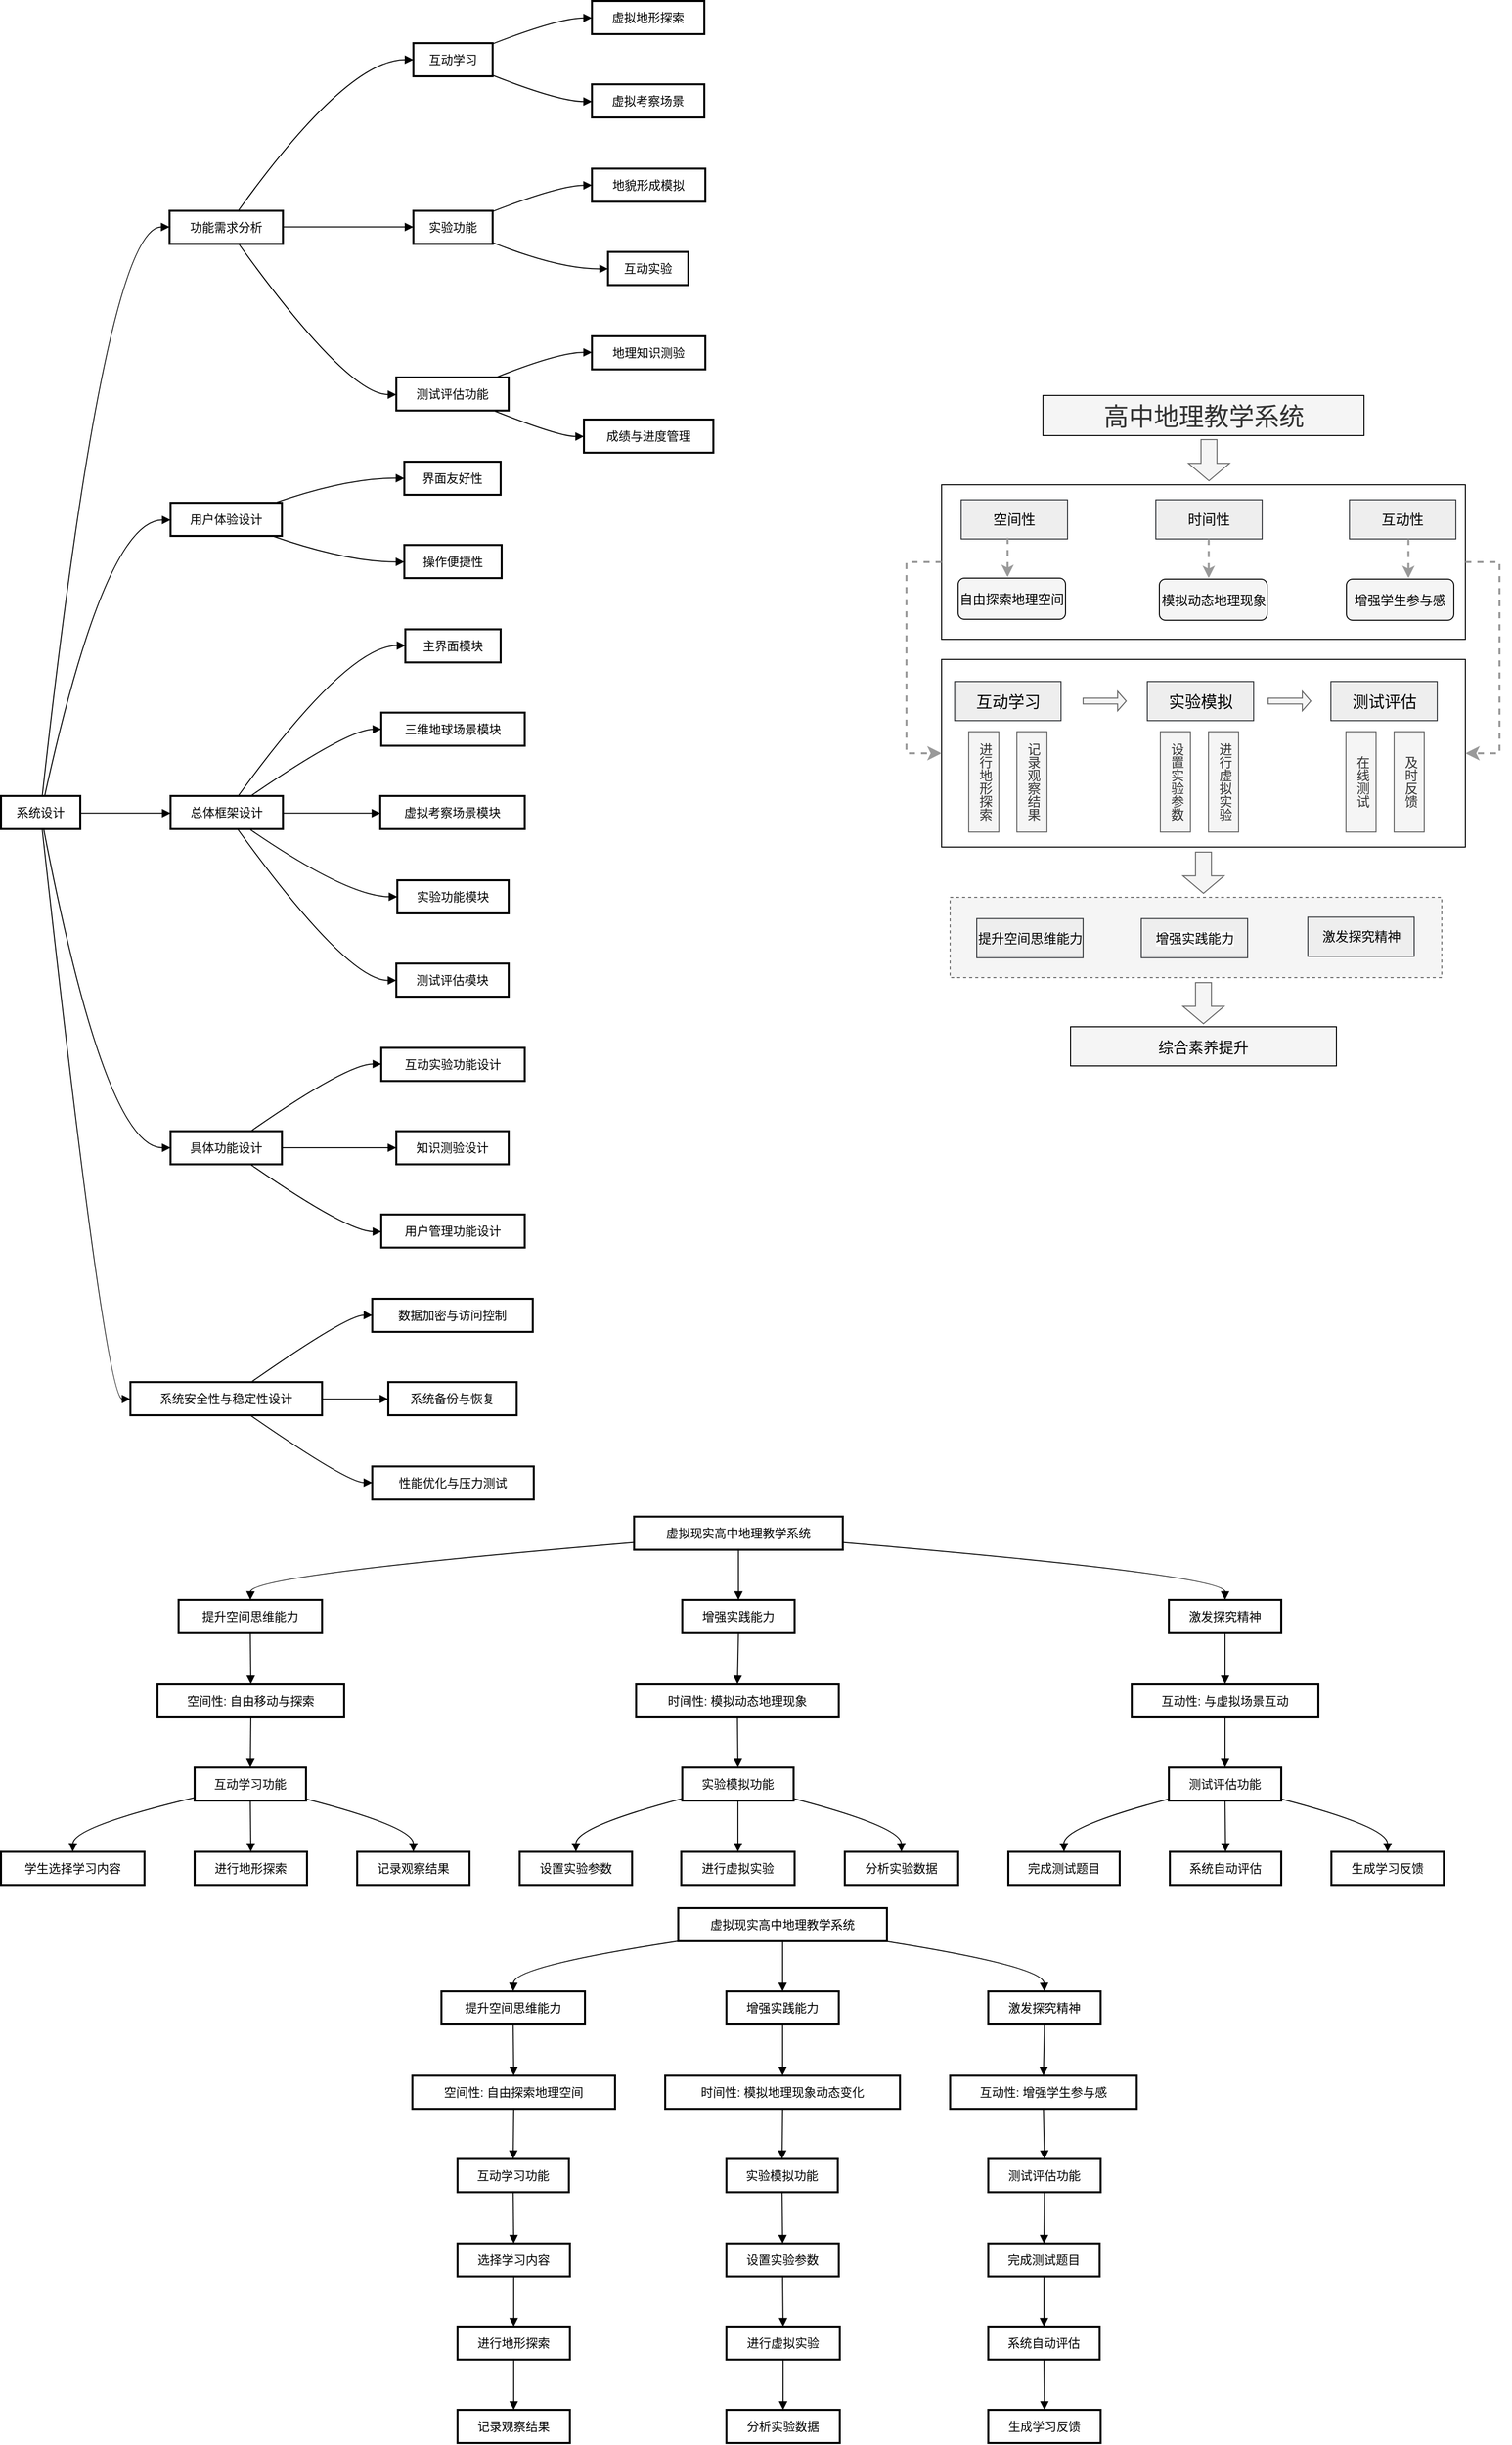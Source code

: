 <mxfile version="24.7.17">
  <diagram name="第 1 页" id="-prV1_K6u-0FTYfRDy4U">
    <mxGraphModel dx="1313" dy="816" grid="0" gridSize="10" guides="1" tooltips="1" connect="1" arrows="1" fold="1" page="1" pageScale="1" pageWidth="827" pageHeight="1169" math="0" shadow="0">
      <root>
        <mxCell id="0" />
        <mxCell id="1" parent="0" />
        <mxCell id="Oh1gPlp_NcjatVWEgPo7-2" value="" style="rounded=0;whiteSpace=wrap;html=1;" vertex="1" parent="1">
          <mxGeometry x="1747.5" y="676" width="522" height="187" as="geometry" />
        </mxCell>
        <mxCell id="Oh1gPlp_NcjatVWEgPo7-1" value="" style="rounded=0;whiteSpace=wrap;html=1;" vertex="1" parent="1">
          <mxGeometry x="1747.5" y="502" width="522" height="154" as="geometry" />
        </mxCell>
        <mxCell id="X02W-XwFpn8-nhFI2tIT-246" value="系统设计" style="whiteSpace=wrap;strokeWidth=2;" parent="1" vertex="1">
          <mxGeometry x="810" y="812" width="79" height="33" as="geometry" />
        </mxCell>
        <mxCell id="X02W-XwFpn8-nhFI2tIT-247" value="功能需求分析" style="whiteSpace=wrap;strokeWidth=2;" parent="1" vertex="1">
          <mxGeometry x="978" y="229" width="113" height="33" as="geometry" />
        </mxCell>
        <mxCell id="X02W-XwFpn8-nhFI2tIT-248" value="互动学习" style="whiteSpace=wrap;strokeWidth=2;" parent="1" vertex="1">
          <mxGeometry x="1221" y="62" width="79" height="33" as="geometry" />
        </mxCell>
        <mxCell id="X02W-XwFpn8-nhFI2tIT-249" value="虚拟地形探索" style="whiteSpace=wrap;strokeWidth=2;" parent="1" vertex="1">
          <mxGeometry x="1399" y="20" width="112" height="33" as="geometry" />
        </mxCell>
        <mxCell id="X02W-XwFpn8-nhFI2tIT-250" value="虚拟考察场景" style="whiteSpace=wrap;strokeWidth=2;" parent="1" vertex="1">
          <mxGeometry x="1399" y="103" width="112" height="33" as="geometry" />
        </mxCell>
        <mxCell id="X02W-XwFpn8-nhFI2tIT-251" value="实验功能" style="whiteSpace=wrap;strokeWidth=2;" parent="1" vertex="1">
          <mxGeometry x="1221" y="229" width="79" height="33" as="geometry" />
        </mxCell>
        <mxCell id="X02W-XwFpn8-nhFI2tIT-252" value="地貌形成模拟" style="whiteSpace=wrap;strokeWidth=2;" parent="1" vertex="1">
          <mxGeometry x="1399" y="187" width="113" height="33" as="geometry" />
        </mxCell>
        <mxCell id="X02W-XwFpn8-nhFI2tIT-253" value="互动实验" style="whiteSpace=wrap;strokeWidth=2;" parent="1" vertex="1">
          <mxGeometry x="1415" y="270" width="80" height="33" as="geometry" />
        </mxCell>
        <mxCell id="X02W-XwFpn8-nhFI2tIT-254" value="测试评估功能" style="whiteSpace=wrap;strokeWidth=2;" parent="1" vertex="1">
          <mxGeometry x="1204" y="395" width="112" height="33" as="geometry" />
        </mxCell>
        <mxCell id="X02W-XwFpn8-nhFI2tIT-255" value="地理知识测验" style="whiteSpace=wrap;strokeWidth=2;" parent="1" vertex="1">
          <mxGeometry x="1399" y="354" width="113" height="33" as="geometry" />
        </mxCell>
        <mxCell id="X02W-XwFpn8-nhFI2tIT-256" value="成绩与进度管理" style="whiteSpace=wrap;strokeWidth=2;" parent="1" vertex="1">
          <mxGeometry x="1391" y="437" width="129" height="33" as="geometry" />
        </mxCell>
        <mxCell id="X02W-XwFpn8-nhFI2tIT-257" value="用户体验设计" style="whiteSpace=wrap;strokeWidth=2;" parent="1" vertex="1">
          <mxGeometry x="979" y="520" width="111" height="33" as="geometry" />
        </mxCell>
        <mxCell id="X02W-XwFpn8-nhFI2tIT-258" value="界面友好性" style="whiteSpace=wrap;strokeWidth=2;" parent="1" vertex="1">
          <mxGeometry x="1212" y="479" width="96" height="33" as="geometry" />
        </mxCell>
        <mxCell id="X02W-XwFpn8-nhFI2tIT-259" value="操作便捷性" style="whiteSpace=wrap;strokeWidth=2;" parent="1" vertex="1">
          <mxGeometry x="1212" y="562" width="97" height="33" as="geometry" />
        </mxCell>
        <mxCell id="X02W-XwFpn8-nhFI2tIT-260" value="总体框架设计" style="whiteSpace=wrap;strokeWidth=2;" parent="1" vertex="1">
          <mxGeometry x="979" y="812" width="112" height="33" as="geometry" />
        </mxCell>
        <mxCell id="X02W-XwFpn8-nhFI2tIT-261" value="主界面模块" style="whiteSpace=wrap;strokeWidth=2;" parent="1" vertex="1">
          <mxGeometry x="1213" y="646" width="95" height="33" as="geometry" />
        </mxCell>
        <mxCell id="X02W-XwFpn8-nhFI2tIT-262" value="三维地球场景模块" style="whiteSpace=wrap;strokeWidth=2;" parent="1" vertex="1">
          <mxGeometry x="1189" y="729" width="143" height="33" as="geometry" />
        </mxCell>
        <mxCell id="X02W-XwFpn8-nhFI2tIT-263" value="虚拟考察场景模块" style="whiteSpace=wrap;strokeWidth=2;" parent="1" vertex="1">
          <mxGeometry x="1188" y="812" width="144" height="33" as="geometry" />
        </mxCell>
        <mxCell id="X02W-XwFpn8-nhFI2tIT-264" value="实验功能模块" style="whiteSpace=wrap;strokeWidth=2;" parent="1" vertex="1">
          <mxGeometry x="1205" y="896" width="111" height="33" as="geometry" />
        </mxCell>
        <mxCell id="X02W-XwFpn8-nhFI2tIT-265" value="测试评估模块" style="whiteSpace=wrap;strokeWidth=2;" parent="1" vertex="1">
          <mxGeometry x="1204" y="979" width="112" height="33" as="geometry" />
        </mxCell>
        <mxCell id="X02W-XwFpn8-nhFI2tIT-266" value="具体功能设计" style="whiteSpace=wrap;strokeWidth=2;" parent="1" vertex="1">
          <mxGeometry x="979" y="1146" width="111" height="33" as="geometry" />
        </mxCell>
        <mxCell id="X02W-XwFpn8-nhFI2tIT-267" value="互动实验功能设计" style="whiteSpace=wrap;strokeWidth=2;" parent="1" vertex="1">
          <mxGeometry x="1189" y="1063" width="143" height="33" as="geometry" />
        </mxCell>
        <mxCell id="X02W-XwFpn8-nhFI2tIT-268" value="知识测验设计" style="whiteSpace=wrap;strokeWidth=2;" parent="1" vertex="1">
          <mxGeometry x="1204" y="1146" width="112" height="33" as="geometry" />
        </mxCell>
        <mxCell id="X02W-XwFpn8-nhFI2tIT-269" value="用户管理功能设计" style="whiteSpace=wrap;strokeWidth=2;" parent="1" vertex="1">
          <mxGeometry x="1189" y="1229" width="143" height="33" as="geometry" />
        </mxCell>
        <mxCell id="X02W-XwFpn8-nhFI2tIT-270" value="系统安全性与稳定性设计" style="whiteSpace=wrap;strokeWidth=2;" parent="1" vertex="1">
          <mxGeometry x="939" y="1396" width="191" height="33" as="geometry" />
        </mxCell>
        <mxCell id="X02W-XwFpn8-nhFI2tIT-271" value="数据加密与访问控制" style="whiteSpace=wrap;strokeWidth=2;" parent="1" vertex="1">
          <mxGeometry x="1180" y="1313" width="160" height="33" as="geometry" />
        </mxCell>
        <mxCell id="X02W-XwFpn8-nhFI2tIT-272" value="系统备份与恢复" style="whiteSpace=wrap;strokeWidth=2;" parent="1" vertex="1">
          <mxGeometry x="1196" y="1396" width="128" height="33" as="geometry" />
        </mxCell>
        <mxCell id="X02W-XwFpn8-nhFI2tIT-273" value="性能优化与压力测试" style="whiteSpace=wrap;strokeWidth=2;" parent="1" vertex="1">
          <mxGeometry x="1180" y="1480" width="161" height="33" as="geometry" />
        </mxCell>
        <mxCell id="X02W-XwFpn8-nhFI2tIT-274" value="" style="curved=1;startArrow=none;endArrow=block;exitX=0.52;exitY=0.01;entryX=0;entryY=0.49;rounded=0;" parent="1" source="X02W-XwFpn8-nhFI2tIT-246" target="X02W-XwFpn8-nhFI2tIT-247" edge="1">
          <mxGeometry relative="1" as="geometry">
            <Array as="points">
              <mxPoint x="914" y="245" />
            </Array>
          </mxGeometry>
        </mxCell>
        <mxCell id="X02W-XwFpn8-nhFI2tIT-275" value="" style="curved=1;startArrow=none;endArrow=block;exitX=0.61;exitY=-0.02;entryX=0;entryY=0.5;rounded=0;" parent="1" source="X02W-XwFpn8-nhFI2tIT-247" target="X02W-XwFpn8-nhFI2tIT-248" edge="1">
          <mxGeometry relative="1" as="geometry">
            <Array as="points">
              <mxPoint x="1155" y="78" />
            </Array>
          </mxGeometry>
        </mxCell>
        <mxCell id="X02W-XwFpn8-nhFI2tIT-276" value="" style="curved=1;startArrow=none;endArrow=block;exitX=1;exitY=0.02;entryX=0;entryY=0.51;rounded=0;" parent="1" source="X02W-XwFpn8-nhFI2tIT-248" target="X02W-XwFpn8-nhFI2tIT-249" edge="1">
          <mxGeometry relative="1" as="geometry">
            <Array as="points">
              <mxPoint x="1366" y="37" />
            </Array>
          </mxGeometry>
        </mxCell>
        <mxCell id="X02W-XwFpn8-nhFI2tIT-277" value="" style="curved=1;startArrow=none;endArrow=block;exitX=1;exitY=0.97;entryX=0;entryY=0.52;rounded=0;" parent="1" source="X02W-XwFpn8-nhFI2tIT-248" target="X02W-XwFpn8-nhFI2tIT-250" edge="1">
          <mxGeometry relative="1" as="geometry">
            <Array as="points">
              <mxPoint x="1366" y="120" />
            </Array>
          </mxGeometry>
        </mxCell>
        <mxCell id="X02W-XwFpn8-nhFI2tIT-278" value="" style="curved=1;startArrow=none;endArrow=block;exitX=1;exitY=0.49;entryX=0;entryY=0.49;rounded=0;" parent="1" source="X02W-XwFpn8-nhFI2tIT-247" target="X02W-XwFpn8-nhFI2tIT-251" edge="1">
          <mxGeometry relative="1" as="geometry">
            <Array as="points" />
          </mxGeometry>
        </mxCell>
        <mxCell id="X02W-XwFpn8-nhFI2tIT-279" value="" style="curved=1;startArrow=none;endArrow=block;exitX=1;exitY=0.02;entryX=0;entryY=0.5;rounded=0;" parent="1" source="X02W-XwFpn8-nhFI2tIT-251" target="X02W-XwFpn8-nhFI2tIT-252" edge="1">
          <mxGeometry relative="1" as="geometry">
            <Array as="points">
              <mxPoint x="1366" y="204" />
            </Array>
          </mxGeometry>
        </mxCell>
        <mxCell id="X02W-XwFpn8-nhFI2tIT-280" value="" style="curved=1;startArrow=none;endArrow=block;exitX=1;exitY=0.96;entryX=0;entryY=0.51;rounded=0;" parent="1" source="X02W-XwFpn8-nhFI2tIT-251" target="X02W-XwFpn8-nhFI2tIT-253" edge="1">
          <mxGeometry relative="1" as="geometry">
            <Array as="points">
              <mxPoint x="1366" y="287" />
            </Array>
          </mxGeometry>
        </mxCell>
        <mxCell id="X02W-XwFpn8-nhFI2tIT-281" value="" style="curved=1;startArrow=none;endArrow=block;exitX=0.61;exitY=1;entryX=0;entryY=0.52;rounded=0;" parent="1" source="X02W-XwFpn8-nhFI2tIT-247" target="X02W-XwFpn8-nhFI2tIT-254" edge="1">
          <mxGeometry relative="1" as="geometry">
            <Array as="points">
              <mxPoint x="1155" y="412" />
            </Array>
          </mxGeometry>
        </mxCell>
        <mxCell id="X02W-XwFpn8-nhFI2tIT-282" value="" style="curved=1;startArrow=none;endArrow=block;exitX=0.88;exitY=0.01;entryX=0;entryY=0.49;rounded=0;" parent="1" source="X02W-XwFpn8-nhFI2tIT-254" target="X02W-XwFpn8-nhFI2tIT-255" edge="1">
          <mxGeometry relative="1" as="geometry">
            <Array as="points">
              <mxPoint x="1366" y="370" />
            </Array>
          </mxGeometry>
        </mxCell>
        <mxCell id="X02W-XwFpn8-nhFI2tIT-283" value="" style="curved=1;startArrow=none;endArrow=block;exitX=0.88;exitY=1.02;entryX=0;entryY=0.51;rounded=0;" parent="1" source="X02W-XwFpn8-nhFI2tIT-254" target="X02W-XwFpn8-nhFI2tIT-256" edge="1">
          <mxGeometry relative="1" as="geometry">
            <Array as="points">
              <mxPoint x="1366" y="454" />
            </Array>
          </mxGeometry>
        </mxCell>
        <mxCell id="X02W-XwFpn8-nhFI2tIT-284" value="" style="curved=1;startArrow=none;endArrow=block;exitX=0.55;exitY=0.01;entryX=0;entryY=0.52;rounded=0;" parent="1" source="X02W-XwFpn8-nhFI2tIT-246" target="X02W-XwFpn8-nhFI2tIT-257" edge="1">
          <mxGeometry relative="1" as="geometry">
            <Array as="points">
              <mxPoint x="914" y="537" />
            </Array>
          </mxGeometry>
        </mxCell>
        <mxCell id="X02W-XwFpn8-nhFI2tIT-285" value="" style="curved=1;startArrow=none;endArrow=block;exitX=0.93;exitY=0.01;entryX=0;entryY=0.5;rounded=0;" parent="1" source="X02W-XwFpn8-nhFI2tIT-257" target="X02W-XwFpn8-nhFI2tIT-258" edge="1">
          <mxGeometry relative="1" as="geometry">
            <Array as="points">
              <mxPoint x="1155" y="495" />
            </Array>
          </mxGeometry>
        </mxCell>
        <mxCell id="X02W-XwFpn8-nhFI2tIT-286" value="" style="curved=1;startArrow=none;endArrow=block;exitX=0.93;exitY=1.02;entryX=0;entryY=0.51;rounded=0;" parent="1" source="X02W-XwFpn8-nhFI2tIT-257" target="X02W-XwFpn8-nhFI2tIT-259" edge="1">
          <mxGeometry relative="1" as="geometry">
            <Array as="points">
              <mxPoint x="1155" y="579" />
            </Array>
          </mxGeometry>
        </mxCell>
        <mxCell id="X02W-XwFpn8-nhFI2tIT-287" value="" style="curved=1;startArrow=none;endArrow=block;exitX=1;exitY=0.52;entryX=0;entryY=0.52;rounded=0;" parent="1" source="X02W-XwFpn8-nhFI2tIT-246" target="X02W-XwFpn8-nhFI2tIT-260" edge="1">
          <mxGeometry relative="1" as="geometry">
            <Array as="points" />
          </mxGeometry>
        </mxCell>
        <mxCell id="X02W-XwFpn8-nhFI2tIT-288" value="" style="curved=1;startArrow=none;endArrow=block;exitX=0.6;exitY=0.01;entryX=0;entryY=0.49;rounded=0;" parent="1" source="X02W-XwFpn8-nhFI2tIT-260" target="X02W-XwFpn8-nhFI2tIT-261" edge="1">
          <mxGeometry relative="1" as="geometry">
            <Array as="points">
              <mxPoint x="1155" y="662" />
            </Array>
          </mxGeometry>
        </mxCell>
        <mxCell id="X02W-XwFpn8-nhFI2tIT-289" value="" style="curved=1;startArrow=none;endArrow=block;exitX=0.71;exitY=0.01;entryX=0;entryY=0.5;rounded=0;" parent="1" source="X02W-XwFpn8-nhFI2tIT-260" target="X02W-XwFpn8-nhFI2tIT-262" edge="1">
          <mxGeometry relative="1" as="geometry">
            <Array as="points">
              <mxPoint x="1155" y="746" />
            </Array>
          </mxGeometry>
        </mxCell>
        <mxCell id="X02W-XwFpn8-nhFI2tIT-290" value="" style="curved=1;startArrow=none;endArrow=block;exitX=0.99;exitY=0.52;entryX=0;entryY=0.52;rounded=0;" parent="1" source="X02W-XwFpn8-nhFI2tIT-260" target="X02W-XwFpn8-nhFI2tIT-263" edge="1">
          <mxGeometry relative="1" as="geometry">
            <Array as="points" />
          </mxGeometry>
        </mxCell>
        <mxCell id="X02W-XwFpn8-nhFI2tIT-291" value="" style="curved=1;startArrow=none;endArrow=block;exitX=0.71;exitY=1.02;entryX=0;entryY=0.5;rounded=0;" parent="1" source="X02W-XwFpn8-nhFI2tIT-260" target="X02W-XwFpn8-nhFI2tIT-264" edge="1">
          <mxGeometry relative="1" as="geometry">
            <Array as="points">
              <mxPoint x="1155" y="912" />
            </Array>
          </mxGeometry>
        </mxCell>
        <mxCell id="X02W-XwFpn8-nhFI2tIT-292" value="" style="curved=1;startArrow=none;endArrow=block;exitX=0.6;exitY=1.02;entryX=0;entryY=0.51;rounded=0;" parent="1" source="X02W-XwFpn8-nhFI2tIT-260" target="X02W-XwFpn8-nhFI2tIT-265" edge="1">
          <mxGeometry relative="1" as="geometry">
            <Array as="points">
              <mxPoint x="1155" y="996" />
            </Array>
          </mxGeometry>
        </mxCell>
        <mxCell id="X02W-XwFpn8-nhFI2tIT-293" value="" style="curved=1;startArrow=none;endArrow=block;exitX=0.54;exitY=1.02;entryX=0;entryY=0.5;rounded=0;" parent="1" source="X02W-XwFpn8-nhFI2tIT-246" target="X02W-XwFpn8-nhFI2tIT-266" edge="1">
          <mxGeometry relative="1" as="geometry">
            <Array as="points">
              <mxPoint x="914" y="1163" />
            </Array>
          </mxGeometry>
        </mxCell>
        <mxCell id="X02W-XwFpn8-nhFI2tIT-294" value="" style="curved=1;startArrow=none;endArrow=block;exitX=0.72;exitY=0;entryX=0;entryY=0.49;rounded=0;" parent="1" source="X02W-XwFpn8-nhFI2tIT-266" target="X02W-XwFpn8-nhFI2tIT-267" edge="1">
          <mxGeometry relative="1" as="geometry">
            <Array as="points">
              <mxPoint x="1155" y="1079" />
            </Array>
          </mxGeometry>
        </mxCell>
        <mxCell id="X02W-XwFpn8-nhFI2tIT-295" value="" style="curved=1;startArrow=none;endArrow=block;exitX=1;exitY=0.5;entryX=0;entryY=0.5;rounded=0;" parent="1" source="X02W-XwFpn8-nhFI2tIT-266" target="X02W-XwFpn8-nhFI2tIT-268" edge="1">
          <mxGeometry relative="1" as="geometry">
            <Array as="points" />
          </mxGeometry>
        </mxCell>
        <mxCell id="X02W-XwFpn8-nhFI2tIT-296" value="" style="curved=1;startArrow=none;endArrow=block;exitX=0.72;exitY=1.01;entryX=0;entryY=0.52;rounded=0;" parent="1" source="X02W-XwFpn8-nhFI2tIT-266" target="X02W-XwFpn8-nhFI2tIT-269" edge="1">
          <mxGeometry relative="1" as="geometry">
            <Array as="points">
              <mxPoint x="1155" y="1246" />
            </Array>
          </mxGeometry>
        </mxCell>
        <mxCell id="X02W-XwFpn8-nhFI2tIT-297" value="" style="curved=1;startArrow=none;endArrow=block;exitX=0.52;exitY=1.02;entryX=0;entryY=0.51;rounded=0;" parent="1" source="X02W-XwFpn8-nhFI2tIT-246" target="X02W-XwFpn8-nhFI2tIT-270" edge="1">
          <mxGeometry relative="1" as="geometry">
            <Array as="points">
              <mxPoint x="914" y="1413" />
            </Array>
          </mxGeometry>
        </mxCell>
        <mxCell id="X02W-XwFpn8-nhFI2tIT-298" value="" style="curved=1;startArrow=none;endArrow=block;exitX=0.63;exitY=0;entryX=0;entryY=0.5;rounded=0;" parent="1" source="X02W-XwFpn8-nhFI2tIT-270" target="X02W-XwFpn8-nhFI2tIT-271" edge="1">
          <mxGeometry relative="1" as="geometry">
            <Array as="points">
              <mxPoint x="1155" y="1329" />
            </Array>
          </mxGeometry>
        </mxCell>
        <mxCell id="X02W-XwFpn8-nhFI2tIT-299" value="" style="curved=1;startArrow=none;endArrow=block;exitX=1;exitY=0.51;entryX=0;entryY=0.51;rounded=0;" parent="1" source="X02W-XwFpn8-nhFI2tIT-270" target="X02W-XwFpn8-nhFI2tIT-272" edge="1">
          <mxGeometry relative="1" as="geometry">
            <Array as="points" />
          </mxGeometry>
        </mxCell>
        <mxCell id="X02W-XwFpn8-nhFI2tIT-300" value="" style="curved=1;startArrow=none;endArrow=block;exitX=0.63;exitY=1.02;entryX=0;entryY=0.49;rounded=0;" parent="1" source="X02W-XwFpn8-nhFI2tIT-270" target="X02W-XwFpn8-nhFI2tIT-273" edge="1">
          <mxGeometry relative="1" as="geometry">
            <Array as="points">
              <mxPoint x="1155" y="1496" />
            </Array>
          </mxGeometry>
        </mxCell>
        <mxCell id="YhO-kmCt9V6vggGE06Bi-33" value="虚拟现实高中地理教学系统" style="whiteSpace=wrap;strokeWidth=2;" parent="1" vertex="1">
          <mxGeometry x="1441" y="1530" width="208" height="33" as="geometry" />
        </mxCell>
        <mxCell id="YhO-kmCt9V6vggGE06Bi-34" value="提升空间思维能力" style="whiteSpace=wrap;strokeWidth=2;" parent="1" vertex="1">
          <mxGeometry x="987" y="1613" width="143" height="33" as="geometry" />
        </mxCell>
        <mxCell id="YhO-kmCt9V6vggGE06Bi-35" value="增强实践能力" style="whiteSpace=wrap;strokeWidth=2;" parent="1" vertex="1">
          <mxGeometry x="1489" y="1613" width="112" height="33" as="geometry" />
        </mxCell>
        <mxCell id="YhO-kmCt9V6vggGE06Bi-36" value="激发探究精神" style="whiteSpace=wrap;strokeWidth=2;" parent="1" vertex="1">
          <mxGeometry x="1974" y="1613" width="112" height="33" as="geometry" />
        </mxCell>
        <mxCell id="YhO-kmCt9V6vggGE06Bi-37" value="空间性: 自由移动与探索" style="whiteSpace=wrap;strokeWidth=2;" parent="1" vertex="1">
          <mxGeometry x="966" y="1697" width="186" height="33" as="geometry" />
        </mxCell>
        <mxCell id="YhO-kmCt9V6vggGE06Bi-38" value="时间性: 模拟动态地理现象" style="whiteSpace=wrap;strokeWidth=2;" parent="1" vertex="1">
          <mxGeometry x="1443" y="1697" width="202" height="33" as="geometry" />
        </mxCell>
        <mxCell id="YhO-kmCt9V6vggGE06Bi-39" value="互动性: 与虚拟场景互动" style="whiteSpace=wrap;strokeWidth=2;" parent="1" vertex="1">
          <mxGeometry x="1937" y="1697" width="186" height="33" as="geometry" />
        </mxCell>
        <mxCell id="YhO-kmCt9V6vggGE06Bi-40" value="互动学习功能" style="whiteSpace=wrap;strokeWidth=2;" parent="1" vertex="1">
          <mxGeometry x="1003" y="1780" width="111" height="33" as="geometry" />
        </mxCell>
        <mxCell id="YhO-kmCt9V6vggGE06Bi-41" value="实验模拟功能" style="whiteSpace=wrap;strokeWidth=2;" parent="1" vertex="1">
          <mxGeometry x="1489" y="1780" width="111" height="33" as="geometry" />
        </mxCell>
        <mxCell id="YhO-kmCt9V6vggGE06Bi-42" value="测试评估功能" style="whiteSpace=wrap;strokeWidth=2;" parent="1" vertex="1">
          <mxGeometry x="1974" y="1780" width="112" height="33" as="geometry" />
        </mxCell>
        <mxCell id="YhO-kmCt9V6vggGE06Bi-43" value="学生选择学习内容" style="whiteSpace=wrap;strokeWidth=2;" parent="1" vertex="1">
          <mxGeometry x="810" y="1864" width="143" height="33" as="geometry" />
        </mxCell>
        <mxCell id="YhO-kmCt9V6vggGE06Bi-44" value="进行地形探索" style="whiteSpace=wrap;strokeWidth=2;" parent="1" vertex="1">
          <mxGeometry x="1003" y="1864" width="112" height="33" as="geometry" />
        </mxCell>
        <mxCell id="YhO-kmCt9V6vggGE06Bi-45" value="记录观察结果" style="whiteSpace=wrap;strokeWidth=2;" parent="1" vertex="1">
          <mxGeometry x="1165" y="1864" width="112" height="33" as="geometry" />
        </mxCell>
        <mxCell id="YhO-kmCt9V6vggGE06Bi-46" value="设置实验参数" style="whiteSpace=wrap;strokeWidth=2;" parent="1" vertex="1">
          <mxGeometry x="1327" y="1864" width="112" height="33" as="geometry" />
        </mxCell>
        <mxCell id="YhO-kmCt9V6vggGE06Bi-47" value="进行虚拟实验" style="whiteSpace=wrap;strokeWidth=2;" parent="1" vertex="1">
          <mxGeometry x="1488" y="1864" width="113" height="33" as="geometry" />
        </mxCell>
        <mxCell id="YhO-kmCt9V6vggGE06Bi-48" value="分析实验数据" style="whiteSpace=wrap;strokeWidth=2;" parent="1" vertex="1">
          <mxGeometry x="1651" y="1864" width="113" height="33" as="geometry" />
        </mxCell>
        <mxCell id="YhO-kmCt9V6vggGE06Bi-49" value="完成测试题目" style="whiteSpace=wrap;strokeWidth=2;" parent="1" vertex="1">
          <mxGeometry x="1814" y="1864" width="111" height="33" as="geometry" />
        </mxCell>
        <mxCell id="YhO-kmCt9V6vggGE06Bi-50" value="系统自动评估" style="whiteSpace=wrap;strokeWidth=2;" parent="1" vertex="1">
          <mxGeometry x="1975" y="1864" width="111" height="33" as="geometry" />
        </mxCell>
        <mxCell id="YhO-kmCt9V6vggGE06Bi-51" value="生成学习反馈" style="whiteSpace=wrap;strokeWidth=2;" parent="1" vertex="1">
          <mxGeometry x="2136" y="1864" width="112" height="33" as="geometry" />
        </mxCell>
        <mxCell id="YhO-kmCt9V6vggGE06Bi-52" value="" style="curved=1;startArrow=none;endArrow=block;exitX=0;exitY=0.78;entryX=0.5;entryY=0.01;rounded=0;" parent="1" source="YhO-kmCt9V6vggGE06Bi-33" target="YhO-kmCt9V6vggGE06Bi-34" edge="1">
          <mxGeometry relative="1" as="geometry">
            <Array as="points">
              <mxPoint x="1059" y="1588" />
            </Array>
          </mxGeometry>
        </mxCell>
        <mxCell id="YhO-kmCt9V6vggGE06Bi-53" value="" style="curved=1;startArrow=none;endArrow=block;exitX=0.5;exitY=1.01;entryX=0.5;entryY=0.01;rounded=0;" parent="1" source="YhO-kmCt9V6vggGE06Bi-33" target="YhO-kmCt9V6vggGE06Bi-35" edge="1">
          <mxGeometry relative="1" as="geometry">
            <Array as="points" />
          </mxGeometry>
        </mxCell>
        <mxCell id="YhO-kmCt9V6vggGE06Bi-54" value="" style="curved=1;startArrow=none;endArrow=block;exitX=1;exitY=0.78;entryX=0.5;entryY=0.01;rounded=0;" parent="1" source="YhO-kmCt9V6vggGE06Bi-33" target="YhO-kmCt9V6vggGE06Bi-36" edge="1">
          <mxGeometry relative="1" as="geometry">
            <Array as="points">
              <mxPoint x="2030" y="1588" />
            </Array>
          </mxGeometry>
        </mxCell>
        <mxCell id="YhO-kmCt9V6vggGE06Bi-55" value="" style="curved=1;startArrow=none;endArrow=block;exitX=0.5;exitY=1.02;entryX=0.5;entryY=-0.01;rounded=0;" parent="1" source="YhO-kmCt9V6vggGE06Bi-34" target="YhO-kmCt9V6vggGE06Bi-37" edge="1">
          <mxGeometry relative="1" as="geometry">
            <Array as="points" />
          </mxGeometry>
        </mxCell>
        <mxCell id="YhO-kmCt9V6vggGE06Bi-56" value="" style="curved=1;startArrow=none;endArrow=block;exitX=0.5;exitY=1.02;entryX=0.5;entryY=-0.01;rounded=0;" parent="1" source="YhO-kmCt9V6vggGE06Bi-35" target="YhO-kmCt9V6vggGE06Bi-38" edge="1">
          <mxGeometry relative="1" as="geometry">
            <Array as="points" />
          </mxGeometry>
        </mxCell>
        <mxCell id="YhO-kmCt9V6vggGE06Bi-57" value="" style="curved=1;startArrow=none;endArrow=block;exitX=0.5;exitY=1.02;entryX=0.5;entryY=-0.01;rounded=0;" parent="1" source="YhO-kmCt9V6vggGE06Bi-36" target="YhO-kmCt9V6vggGE06Bi-39" edge="1">
          <mxGeometry relative="1" as="geometry">
            <Array as="points" />
          </mxGeometry>
        </mxCell>
        <mxCell id="YhO-kmCt9V6vggGE06Bi-58" value="" style="curved=1;startArrow=none;endArrow=block;exitX=0.5;exitY=1.01;entryX=0.5;entryY=0.01;rounded=0;" parent="1" source="YhO-kmCt9V6vggGE06Bi-37" target="YhO-kmCt9V6vggGE06Bi-40" edge="1">
          <mxGeometry relative="1" as="geometry">
            <Array as="points" />
          </mxGeometry>
        </mxCell>
        <mxCell id="YhO-kmCt9V6vggGE06Bi-59" value="" style="curved=1;startArrow=none;endArrow=block;exitX=0.5;exitY=1.01;entryX=0.5;entryY=0.01;rounded=0;" parent="1" source="YhO-kmCt9V6vggGE06Bi-38" target="YhO-kmCt9V6vggGE06Bi-41" edge="1">
          <mxGeometry relative="1" as="geometry">
            <Array as="points" />
          </mxGeometry>
        </mxCell>
        <mxCell id="YhO-kmCt9V6vggGE06Bi-60" value="" style="curved=1;startArrow=none;endArrow=block;exitX=0.5;exitY=1.01;entryX=0.5;entryY=0.01;rounded=0;" parent="1" source="YhO-kmCt9V6vggGE06Bi-39" target="YhO-kmCt9V6vggGE06Bi-42" edge="1">
          <mxGeometry relative="1" as="geometry">
            <Array as="points" />
          </mxGeometry>
        </mxCell>
        <mxCell id="YhO-kmCt9V6vggGE06Bi-61" value="" style="curved=1;startArrow=none;endArrow=block;exitX=0;exitY=0.91;entryX=0.5;entryY=-0.01;rounded=0;" parent="1" source="YhO-kmCt9V6vggGE06Bi-40" target="YhO-kmCt9V6vggGE06Bi-43" edge="1">
          <mxGeometry relative="1" as="geometry">
            <Array as="points">
              <mxPoint x="882" y="1839" />
            </Array>
          </mxGeometry>
        </mxCell>
        <mxCell id="YhO-kmCt9V6vggGE06Bi-62" value="" style="curved=1;startArrow=none;endArrow=block;exitX=0.5;exitY=1.02;entryX=0.5;entryY=-0.01;rounded=0;" parent="1" source="YhO-kmCt9V6vggGE06Bi-40" target="YhO-kmCt9V6vggGE06Bi-44" edge="1">
          <mxGeometry relative="1" as="geometry">
            <Array as="points" />
          </mxGeometry>
        </mxCell>
        <mxCell id="YhO-kmCt9V6vggGE06Bi-63" value="" style="curved=1;startArrow=none;endArrow=block;exitX=1;exitY=0.95;entryX=0.5;entryY=-0.01;rounded=0;" parent="1" source="YhO-kmCt9V6vggGE06Bi-40" target="YhO-kmCt9V6vggGE06Bi-45" edge="1">
          <mxGeometry relative="1" as="geometry">
            <Array as="points">
              <mxPoint x="1221" y="1839" />
            </Array>
          </mxGeometry>
        </mxCell>
        <mxCell id="YhO-kmCt9V6vggGE06Bi-64" value="" style="curved=1;startArrow=none;endArrow=block;exitX=0;exitY=0.94;entryX=0.5;entryY=-0.01;rounded=0;" parent="1" source="YhO-kmCt9V6vggGE06Bi-41" target="YhO-kmCt9V6vggGE06Bi-46" edge="1">
          <mxGeometry relative="1" as="geometry">
            <Array as="points">
              <mxPoint x="1383" y="1839" />
            </Array>
          </mxGeometry>
        </mxCell>
        <mxCell id="YhO-kmCt9V6vggGE06Bi-65" value="" style="curved=1;startArrow=none;endArrow=block;exitX=0.5;exitY=1.02;entryX=0.5;entryY=-0.01;rounded=0;" parent="1" source="YhO-kmCt9V6vggGE06Bi-41" target="YhO-kmCt9V6vggGE06Bi-47" edge="1">
          <mxGeometry relative="1" as="geometry">
            <Array as="points" />
          </mxGeometry>
        </mxCell>
        <mxCell id="YhO-kmCt9V6vggGE06Bi-66" value="" style="curved=1;startArrow=none;endArrow=block;exitX=1;exitY=0.94;entryX=0.5;entryY=-0.01;rounded=0;" parent="1" source="YhO-kmCt9V6vggGE06Bi-41" target="YhO-kmCt9V6vggGE06Bi-48" edge="1">
          <mxGeometry relative="1" as="geometry">
            <Array as="points">
              <mxPoint x="1707" y="1839" />
            </Array>
          </mxGeometry>
        </mxCell>
        <mxCell id="YhO-kmCt9V6vggGE06Bi-67" value="" style="curved=1;startArrow=none;endArrow=block;exitX=0;exitY=0.95;entryX=0.5;entryY=-0.01;rounded=0;" parent="1" source="YhO-kmCt9V6vggGE06Bi-42" target="YhO-kmCt9V6vggGE06Bi-49" edge="1">
          <mxGeometry relative="1" as="geometry">
            <Array as="points">
              <mxPoint x="1869" y="1839" />
            </Array>
          </mxGeometry>
        </mxCell>
        <mxCell id="YhO-kmCt9V6vggGE06Bi-68" value="" style="curved=1;startArrow=none;endArrow=block;exitX=0.5;exitY=1.02;entryX=0.5;entryY=-0.01;rounded=0;" parent="1" source="YhO-kmCt9V6vggGE06Bi-42" target="YhO-kmCt9V6vggGE06Bi-50" edge="1">
          <mxGeometry relative="1" as="geometry">
            <Array as="points" />
          </mxGeometry>
        </mxCell>
        <mxCell id="YhO-kmCt9V6vggGE06Bi-69" value="" style="curved=1;startArrow=none;endArrow=block;exitX=1;exitY=0.95;entryX=0.5;entryY=-0.01;rounded=0;" parent="1" source="YhO-kmCt9V6vggGE06Bi-42" target="YhO-kmCt9V6vggGE06Bi-51" edge="1">
          <mxGeometry relative="1" as="geometry">
            <Array as="points">
              <mxPoint x="2192" y="1839" />
            </Array>
          </mxGeometry>
        </mxCell>
        <mxCell id="YhO-kmCt9V6vggGE06Bi-70" value="虚拟现实高中地理教学系统" style="whiteSpace=wrap;strokeWidth=2;" parent="1" vertex="1">
          <mxGeometry x="1485" y="1920" width="208" height="33" as="geometry" />
        </mxCell>
        <mxCell id="YhO-kmCt9V6vggGE06Bi-71" value="提升空间思维能力" style="whiteSpace=wrap;strokeWidth=2;" parent="1" vertex="1">
          <mxGeometry x="1249" y="2003" width="143" height="33" as="geometry" />
        </mxCell>
        <mxCell id="YhO-kmCt9V6vggGE06Bi-72" value="增强实践能力" style="whiteSpace=wrap;strokeWidth=2;" parent="1" vertex="1">
          <mxGeometry x="1533" y="2003" width="112" height="33" as="geometry" />
        </mxCell>
        <mxCell id="YhO-kmCt9V6vggGE06Bi-73" value="激发探究精神" style="whiteSpace=wrap;strokeWidth=2;" parent="1" vertex="1">
          <mxGeometry x="1794" y="2003" width="112" height="33" as="geometry" />
        </mxCell>
        <mxCell id="YhO-kmCt9V6vggGE06Bi-74" value="空间性: 自由探索地理空间" style="whiteSpace=wrap;strokeWidth=2;" parent="1" vertex="1">
          <mxGeometry x="1220" y="2087" width="202" height="33" as="geometry" />
        </mxCell>
        <mxCell id="YhO-kmCt9V6vggGE06Bi-75" value="时间性: 模拟地理现象动态变化" style="whiteSpace=wrap;strokeWidth=2;" parent="1" vertex="1">
          <mxGeometry x="1472" y="2087" width="234" height="33" as="geometry" />
        </mxCell>
        <mxCell id="YhO-kmCt9V6vggGE06Bi-76" value="互动性: 增强学生参与感" style="whiteSpace=wrap;strokeWidth=2;" parent="1" vertex="1">
          <mxGeometry x="1756" y="2087" width="186" height="33" as="geometry" />
        </mxCell>
        <mxCell id="YhO-kmCt9V6vggGE06Bi-77" value="互动学习功能" style="whiteSpace=wrap;strokeWidth=2;" parent="1" vertex="1">
          <mxGeometry x="1265" y="2170" width="111" height="33" as="geometry" />
        </mxCell>
        <mxCell id="YhO-kmCt9V6vggGE06Bi-78" value="实验模拟功能" style="whiteSpace=wrap;strokeWidth=2;" parent="1" vertex="1">
          <mxGeometry x="1533" y="2170" width="111" height="33" as="geometry" />
        </mxCell>
        <mxCell id="YhO-kmCt9V6vggGE06Bi-79" value="测试评估功能" style="whiteSpace=wrap;strokeWidth=2;" parent="1" vertex="1">
          <mxGeometry x="1794" y="2170" width="112" height="33" as="geometry" />
        </mxCell>
        <mxCell id="YhO-kmCt9V6vggGE06Bi-80" value="选择学习内容" style="whiteSpace=wrap;strokeWidth=2;" parent="1" vertex="1">
          <mxGeometry x="1265" y="2254" width="112" height="33" as="geometry" />
        </mxCell>
        <mxCell id="YhO-kmCt9V6vggGE06Bi-81" value="进行地形探索" style="whiteSpace=wrap;strokeWidth=2;" parent="1" vertex="1">
          <mxGeometry x="1265" y="2337" width="112" height="33" as="geometry" />
        </mxCell>
        <mxCell id="YhO-kmCt9V6vggGE06Bi-82" value="记录观察结果" style="whiteSpace=wrap;strokeWidth=2;" parent="1" vertex="1">
          <mxGeometry x="1265" y="2420" width="112" height="33" as="geometry" />
        </mxCell>
        <mxCell id="YhO-kmCt9V6vggGE06Bi-83" value="设置实验参数" style="whiteSpace=wrap;strokeWidth=2;" parent="1" vertex="1">
          <mxGeometry x="1533" y="2254" width="112" height="33" as="geometry" />
        </mxCell>
        <mxCell id="YhO-kmCt9V6vggGE06Bi-84" value="进行虚拟实验" style="whiteSpace=wrap;strokeWidth=2;" parent="1" vertex="1">
          <mxGeometry x="1533" y="2337" width="113" height="33" as="geometry" />
        </mxCell>
        <mxCell id="YhO-kmCt9V6vggGE06Bi-85" value="分析实验数据" style="whiteSpace=wrap;strokeWidth=2;" parent="1" vertex="1">
          <mxGeometry x="1533" y="2420" width="113" height="33" as="geometry" />
        </mxCell>
        <mxCell id="YhO-kmCt9V6vggGE06Bi-86" value="完成测试题目" style="whiteSpace=wrap;strokeWidth=2;" parent="1" vertex="1">
          <mxGeometry x="1794" y="2254" width="111" height="33" as="geometry" />
        </mxCell>
        <mxCell id="YhO-kmCt9V6vggGE06Bi-87" value="系统自动评估" style="whiteSpace=wrap;strokeWidth=2;" parent="1" vertex="1">
          <mxGeometry x="1794" y="2337" width="111" height="33" as="geometry" />
        </mxCell>
        <mxCell id="YhO-kmCt9V6vggGE06Bi-88" value="生成学习反馈" style="whiteSpace=wrap;strokeWidth=2;" parent="1" vertex="1">
          <mxGeometry x="1794" y="2420" width="112" height="33" as="geometry" />
        </mxCell>
        <mxCell id="YhO-kmCt9V6vggGE06Bi-89" value="" style="curved=1;startArrow=none;endArrow=block;exitX=0;exitY=1;entryX=0.5;entryY=0.01;rounded=0;" parent="1" source="YhO-kmCt9V6vggGE06Bi-70" target="YhO-kmCt9V6vggGE06Bi-71" edge="1">
          <mxGeometry relative="1" as="geometry">
            <Array as="points">
              <mxPoint x="1321" y="1978" />
            </Array>
          </mxGeometry>
        </mxCell>
        <mxCell id="YhO-kmCt9V6vggGE06Bi-90" value="" style="curved=1;startArrow=none;endArrow=block;exitX=0.5;exitY=1.01;entryX=0.5;entryY=0.01;rounded=0;" parent="1" source="YhO-kmCt9V6vggGE06Bi-70" target="YhO-kmCt9V6vggGE06Bi-72" edge="1">
          <mxGeometry relative="1" as="geometry">
            <Array as="points" />
          </mxGeometry>
        </mxCell>
        <mxCell id="YhO-kmCt9V6vggGE06Bi-91" value="" style="curved=1;startArrow=none;endArrow=block;exitX=1;exitY=1.01;entryX=0.5;entryY=0.01;rounded=0;" parent="1" source="YhO-kmCt9V6vggGE06Bi-70" target="YhO-kmCt9V6vggGE06Bi-73" edge="1">
          <mxGeometry relative="1" as="geometry">
            <Array as="points">
              <mxPoint x="1849" y="1978" />
            </Array>
          </mxGeometry>
        </mxCell>
        <mxCell id="YhO-kmCt9V6vggGE06Bi-92" value="" style="curved=1;startArrow=none;endArrow=block;exitX=0.5;exitY=1.02;entryX=0.5;entryY=-0.01;rounded=0;" parent="1" source="YhO-kmCt9V6vggGE06Bi-71" target="YhO-kmCt9V6vggGE06Bi-74" edge="1">
          <mxGeometry relative="1" as="geometry">
            <Array as="points" />
          </mxGeometry>
        </mxCell>
        <mxCell id="YhO-kmCt9V6vggGE06Bi-93" value="" style="curved=1;startArrow=none;endArrow=block;exitX=0.5;exitY=1.02;entryX=0.5;entryY=-0.01;rounded=0;" parent="1" source="YhO-kmCt9V6vggGE06Bi-72" target="YhO-kmCt9V6vggGE06Bi-75" edge="1">
          <mxGeometry relative="1" as="geometry">
            <Array as="points" />
          </mxGeometry>
        </mxCell>
        <mxCell id="YhO-kmCt9V6vggGE06Bi-94" value="" style="curved=1;startArrow=none;endArrow=block;exitX=0.5;exitY=1.02;entryX=0.5;entryY=-0.01;rounded=0;" parent="1" source="YhO-kmCt9V6vggGE06Bi-73" target="YhO-kmCt9V6vggGE06Bi-76" edge="1">
          <mxGeometry relative="1" as="geometry">
            <Array as="points" />
          </mxGeometry>
        </mxCell>
        <mxCell id="YhO-kmCt9V6vggGE06Bi-95" value="" style="curved=1;startArrow=none;endArrow=block;exitX=0.5;exitY=1.01;entryX=0.5;entryY=0.01;rounded=0;" parent="1" source="YhO-kmCt9V6vggGE06Bi-74" target="YhO-kmCt9V6vggGE06Bi-77" edge="1">
          <mxGeometry relative="1" as="geometry">
            <Array as="points" />
          </mxGeometry>
        </mxCell>
        <mxCell id="YhO-kmCt9V6vggGE06Bi-96" value="" style="curved=1;startArrow=none;endArrow=block;exitX=0.5;exitY=1.01;entryX=0.5;entryY=0.01;rounded=0;" parent="1" source="YhO-kmCt9V6vggGE06Bi-75" target="YhO-kmCt9V6vggGE06Bi-78" edge="1">
          <mxGeometry relative="1" as="geometry">
            <Array as="points" />
          </mxGeometry>
        </mxCell>
        <mxCell id="YhO-kmCt9V6vggGE06Bi-97" value="" style="curved=1;startArrow=none;endArrow=block;exitX=0.5;exitY=1.01;entryX=0.5;entryY=0.01;rounded=0;" parent="1" source="YhO-kmCt9V6vggGE06Bi-76" target="YhO-kmCt9V6vggGE06Bi-79" edge="1">
          <mxGeometry relative="1" as="geometry">
            <Array as="points" />
          </mxGeometry>
        </mxCell>
        <mxCell id="YhO-kmCt9V6vggGE06Bi-98" value="" style="curved=1;startArrow=none;endArrow=block;exitX=0.5;exitY=1.02;entryX=0.5;entryY=-0.01;rounded=0;" parent="1" source="YhO-kmCt9V6vggGE06Bi-77" target="YhO-kmCt9V6vggGE06Bi-80" edge="1">
          <mxGeometry relative="1" as="geometry">
            <Array as="points" />
          </mxGeometry>
        </mxCell>
        <mxCell id="YhO-kmCt9V6vggGE06Bi-99" value="" style="curved=1;startArrow=none;endArrow=block;exitX=0.5;exitY=1;entryX=0.5;entryY=0;rounded=0;" parent="1" source="YhO-kmCt9V6vggGE06Bi-80" target="YhO-kmCt9V6vggGE06Bi-81" edge="1">
          <mxGeometry relative="1" as="geometry">
            <Array as="points" />
          </mxGeometry>
        </mxCell>
        <mxCell id="YhO-kmCt9V6vggGE06Bi-100" value="" style="curved=1;startArrow=none;endArrow=block;exitX=0.5;exitY=1.01;entryX=0.5;entryY=0.01;rounded=0;" parent="1" source="YhO-kmCt9V6vggGE06Bi-81" target="YhO-kmCt9V6vggGE06Bi-82" edge="1">
          <mxGeometry relative="1" as="geometry">
            <Array as="points" />
          </mxGeometry>
        </mxCell>
        <mxCell id="YhO-kmCt9V6vggGE06Bi-101" value="" style="curved=1;startArrow=none;endArrow=block;exitX=0.5;exitY=1.02;entryX=0.5;entryY=-0.01;rounded=0;" parent="1" source="YhO-kmCt9V6vggGE06Bi-78" target="YhO-kmCt9V6vggGE06Bi-83" edge="1">
          <mxGeometry relative="1" as="geometry">
            <Array as="points" />
          </mxGeometry>
        </mxCell>
        <mxCell id="YhO-kmCt9V6vggGE06Bi-102" value="" style="curved=1;startArrow=none;endArrow=block;exitX=0.5;exitY=1;entryX=0.5;entryY=0;rounded=0;" parent="1" source="YhO-kmCt9V6vggGE06Bi-83" target="YhO-kmCt9V6vggGE06Bi-84" edge="1">
          <mxGeometry relative="1" as="geometry">
            <Array as="points" />
          </mxGeometry>
        </mxCell>
        <mxCell id="YhO-kmCt9V6vggGE06Bi-103" value="" style="curved=1;startArrow=none;endArrow=block;exitX=0.5;exitY=1.01;entryX=0.5;entryY=0.01;rounded=0;" parent="1" source="YhO-kmCt9V6vggGE06Bi-84" target="YhO-kmCt9V6vggGE06Bi-85" edge="1">
          <mxGeometry relative="1" as="geometry">
            <Array as="points" />
          </mxGeometry>
        </mxCell>
        <mxCell id="YhO-kmCt9V6vggGE06Bi-104" value="" style="curved=1;startArrow=none;endArrow=block;exitX=0.5;exitY=1.02;entryX=0.5;entryY=-0.01;rounded=0;" parent="1" source="YhO-kmCt9V6vggGE06Bi-79" target="YhO-kmCt9V6vggGE06Bi-86" edge="1">
          <mxGeometry relative="1" as="geometry">
            <Array as="points" />
          </mxGeometry>
        </mxCell>
        <mxCell id="YhO-kmCt9V6vggGE06Bi-105" value="" style="curved=1;startArrow=none;endArrow=block;exitX=0.5;exitY=1;entryX=0.5;entryY=0;rounded=0;" parent="1" source="YhO-kmCt9V6vggGE06Bi-86" target="YhO-kmCt9V6vggGE06Bi-87" edge="1">
          <mxGeometry relative="1" as="geometry">
            <Array as="points" />
          </mxGeometry>
        </mxCell>
        <mxCell id="YhO-kmCt9V6vggGE06Bi-106" value="" style="curved=1;startArrow=none;endArrow=block;exitX=0.5;exitY=1.01;entryX=0.5;entryY=0.01;rounded=0;" parent="1" source="YhO-kmCt9V6vggGE06Bi-87" target="YhO-kmCt9V6vggGE06Bi-88" edge="1">
          <mxGeometry relative="1" as="geometry">
            <Array as="points" />
          </mxGeometry>
        </mxCell>
        <mxCell id="YhO-kmCt9V6vggGE06Bi-107" value="&lt;font style=&quot;font-size: 25px;&quot;&gt;高中地理教学系统&lt;/font&gt;" style="rounded=0;whiteSpace=wrap;html=1;fillColor=#f5f5f5;fontColor=#333333;strokeColor=#000000;spacing=32;spacingTop=0;spacingLeft=0;verticalAlign=middle;fontSize=25;" parent="1" vertex="1">
          <mxGeometry x="1848.5" y="413" width="320" height="40" as="geometry" />
        </mxCell>
        <mxCell id="YhO-kmCt9V6vggGE06Bi-126" value="" style="shape=singleArrow;direction=south;whiteSpace=wrap;html=1;arrowWidth=0.387;arrowSize=0.425;fillColor=#f5f5f5;fontColor=#333333;strokeColor=#666666;" parent="1" vertex="1">
          <mxGeometry x="1993.5" y="457" width="41" height="41" as="geometry" />
        </mxCell>
        <mxCell id="YhO-kmCt9V6vggGE06Bi-151" value="实验模拟" style="rounded=0;whiteSpace=wrap;html=1;fillColor=#eeeeee;strokeColor=#36393d;fontSize=16;" parent="1" vertex="1">
          <mxGeometry x="1952.5" y="698" width="106" height="39" as="geometry" />
        </mxCell>
        <mxCell id="YhO-kmCt9V6vggGE06Bi-152" value="测试评估" style="rounded=0;whiteSpace=wrap;html=1;fillColor=#eeeeee;strokeColor=#36393d;fontSize=16;" parent="1" vertex="1">
          <mxGeometry x="2135.5" y="698" width="106" height="39" as="geometry" />
        </mxCell>
        <mxCell id="YhO-kmCt9V6vggGE06Bi-153" value="" style="shape=singleArrow;whiteSpace=wrap;html=1;fillColor=#f5f5f5;fontColor=#333333;strokeColor=#666666;" parent="1" vertex="1">
          <mxGeometry x="1888.5" y="707.75" width="43" height="19.5" as="geometry" />
        </mxCell>
        <mxCell id="YhO-kmCt9V6vggGE06Bi-154" value="" style="shape=singleArrow;whiteSpace=wrap;html=1;fillColor=#f5f5f5;fontColor=#333333;strokeColor=#666666;" parent="1" vertex="1">
          <mxGeometry x="2073" y="707.75" width="42.5" height="19.5" as="geometry" />
        </mxCell>
        <mxCell id="YhO-kmCt9V6vggGE06Bi-155" value="进行地形探索" style="rounded=0;whiteSpace=wrap;html=1;fillColor=#f5f5f5;fontColor=#333333;strokeColor=#666666;fontSize=13;textDirection=vertical-lr;" parent="1" vertex="1">
          <mxGeometry x="1774.5" y="748" width="30" height="100" as="geometry" />
        </mxCell>
        <mxCell id="YhO-kmCt9V6vggGE06Bi-156" value="记录观察结果" style="rounded=0;whiteSpace=wrap;html=1;fillColor=#f5f5f5;fontColor=#333333;strokeColor=#666666;fontSize=13;textDirection=vertical-lr;" parent="1" vertex="1">
          <mxGeometry x="1822.5" y="748" width="30" height="100" as="geometry" />
        </mxCell>
        <mxCell id="YhO-kmCt9V6vggGE06Bi-160" value="互动学习" style="rounded=0;whiteSpace=wrap;html=1;fillColor=#eeeeee;strokeColor=#36393d;fontSize=16;" parent="1" vertex="1">
          <mxGeometry x="1760.5" y="698" width="106" height="39" as="geometry" />
        </mxCell>
        <mxCell id="YhO-kmCt9V6vggGE06Bi-162" value="设置实验参数" style="rounded=0;whiteSpace=wrap;html=1;fillColor=#f5f5f5;fontColor=#333333;strokeColor=#666666;textDirection=vertical-lr;fontSize=13;" parent="1" vertex="1">
          <mxGeometry x="1965.5" y="748" width="30" height="100" as="geometry" />
        </mxCell>
        <mxCell id="YhO-kmCt9V6vggGE06Bi-163" value="进行虚拟实验" style="rounded=0;whiteSpace=wrap;html=1;fillColor=#f5f5f5;fontColor=#333333;strokeColor=#666666;textDirection=vertical-lr;fontSize=13;" parent="1" vertex="1">
          <mxGeometry x="2013.5" y="748" width="30" height="100" as="geometry" />
        </mxCell>
        <mxCell id="YhO-kmCt9V6vggGE06Bi-164" value="在线测试" style="rounded=0;whiteSpace=wrap;html=1;fillColor=#f5f5f5;fontColor=#333333;strokeColor=#666666;textDirection=vertical-lr;fontSize=13;" parent="1" vertex="1">
          <mxGeometry x="2150.5" y="748" width="30" height="100" as="geometry" />
        </mxCell>
        <mxCell id="YhO-kmCt9V6vggGE06Bi-165" value="及时反馈" style="rounded=0;whiteSpace=wrap;html=1;fillColor=#f5f5f5;fontColor=#333333;strokeColor=#666666;textDirection=vertical-lr;fontSize=13;" parent="1" vertex="1">
          <mxGeometry x="2198.5" y="748" width="30" height="100" as="geometry" />
        </mxCell>
        <mxCell id="YhO-kmCt9V6vggGE06Bi-166" value="" style="rounded=0;whiteSpace=wrap;html=1;fillColor=#f5f5f5;strokeColor=#666666;fontColor=#333333;dashed=1;" parent="1" vertex="1">
          <mxGeometry x="1756" y="913" width="490" height="80" as="geometry" />
        </mxCell>
        <mxCell id="YhO-kmCt9V6vggGE06Bi-167" value="&lt;span style=&quot;color: rgb(0, 0, 0); font-size: 13px;&quot;&gt;提升空间思维能力&lt;/span&gt;" style="rounded=0;whiteSpace=wrap;html=1;fillColor=#eeeeee;strokeColor=#36393d;" parent="1" vertex="1">
          <mxGeometry x="1782.5" y="934.25" width="106" height="39" as="geometry" />
        </mxCell>
        <mxCell id="YhO-kmCt9V6vggGE06Bi-168" value="&lt;font style=&quot;font-size: 13px;&quot;&gt;&lt;span style=&quot;color: rgb(0, 0, 0); font-family: Helvetica; font-style: normal; font-variant-ligatures: normal; font-variant-caps: normal; font-weight: 400; letter-spacing: normal; orphans: 2; text-align: center; text-indent: 0px; text-transform: none; widows: 2; word-spacing: 0px; -webkit-text-stroke-width: 0px; white-space: normal; background-color: rgb(251, 251, 251); text-decoration-thickness: initial; text-decoration-style: initial; text-decoration-color: initial; float: none; font-size: 13px; display: inline !important;&quot;&gt;增强实践能力&lt;/span&gt;&lt;br style=&quot;font-size: 13px;&quot;&gt;&lt;/font&gt;" style="rounded=0;whiteSpace=wrap;html=1;fillColor=#eeeeee;strokeColor=#36393d;fontSize=13;verticalAlign=middle;labelPosition=center;verticalLabelPosition=middle;align=center;" parent="1" vertex="1">
          <mxGeometry x="1946.5" y="934.25" width="106" height="39" as="geometry" />
        </mxCell>
        <mxCell id="YhO-kmCt9V6vggGE06Bi-169" value="&lt;span style=&quot;color: rgb(0, 0, 0); font-size: 13px;&quot;&gt;激发探究精神&lt;/span&gt;" style="rounded=0;whiteSpace=wrap;html=1;fillColor=#eeeeee;strokeColor=#36393d;" parent="1" vertex="1">
          <mxGeometry x="2112.5" y="932.75" width="106" height="39" as="geometry" />
        </mxCell>
        <mxCell id="YhO-kmCt9V6vggGE06Bi-172" value="&lt;font color=&quot;#000000&quot;&gt;&lt;span style=&quot;font-size: 15px;&quot;&gt;综合素养提升&lt;/span&gt;&lt;/font&gt;" style="rounded=0;whiteSpace=wrap;html=1;fillColor=#f5f5f5;fontColor=#333333;strokeColor=#000000;" parent="1" vertex="1">
          <mxGeometry x="1876" y="1042" width="265" height="39" as="geometry" />
        </mxCell>
        <mxCell id="0JYKXFtA4jt-9a8Jvdd_-7" value="&lt;span style=&quot;color: rgb(0, 0, 0);&quot;&gt;空间性&lt;/span&gt;" style="rounded=0;whiteSpace=wrap;html=1;fillColor=#eeeeee;strokeColor=#36393d;fontSize=14;" parent="1" vertex="1">
          <mxGeometry x="1767" y="517" width="106" height="39" as="geometry" />
        </mxCell>
        <mxCell id="0JYKXFtA4jt-9a8Jvdd_-8" value="时间性" style="rounded=0;whiteSpace=wrap;html=1;fillColor=#eeeeee;strokeColor=#36393d;fontSize=14;" parent="1" vertex="1">
          <mxGeometry x="1961" y="517" width="106" height="39" as="geometry" />
        </mxCell>
        <mxCell id="0JYKXFtA4jt-9a8Jvdd_-9" value="互动性" style="rounded=0;whiteSpace=wrap;html=1;fillColor=#eeeeee;strokeColor=#36393d;fontSize=14;" parent="1" vertex="1">
          <mxGeometry x="2154" y="517" width="106" height="39" as="geometry" />
        </mxCell>
        <mxCell id="0JYKXFtA4jt-9a8Jvdd_-10" value="&lt;span style=&quot;color: rgb(0, 0, 0); font-size: 13px;&quot;&gt;自由探索地理空间&lt;/span&gt;" style="rounded=1;whiteSpace=wrap;html=1;fillColor=#f5f5f5;fontColor=#333333;strokeColor=#000000;fontSize=13;" parent="1" vertex="1">
          <mxGeometry x="1764" y="595" width="107" height="41" as="geometry" />
        </mxCell>
        <mxCell id="0JYKXFtA4jt-9a8Jvdd_-11" value="&lt;span style=&quot;color: rgb(0, 0, 0); font-size: 13px;&quot;&gt;模拟动态地理现象&lt;/span&gt;" style="rounded=1;whiteSpace=wrap;html=1;fillColor=#f5f5f5;fontColor=#333333;strokeColor=#000000;fontSize=13;" parent="1" vertex="1">
          <mxGeometry x="1964.5" y="596" width="107.5" height="41" as="geometry" />
        </mxCell>
        <mxCell id="0JYKXFtA4jt-9a8Jvdd_-12" value="&lt;span style=&quot;color: rgb(0, 0, 0); font-size: 13px;&quot;&gt;增强学生参与感&lt;/span&gt;" style="rounded=1;whiteSpace=wrap;html=1;fillColor=#f5f5f5;fontColor=#333333;strokeColor=#000000;fontSize=13;" parent="1" vertex="1">
          <mxGeometry x="2151" y="596" width="107" height="41" as="geometry" />
        </mxCell>
        <mxCell id="0JYKXFtA4jt-9a8Jvdd_-18" value="" style="endArrow=classic;html=1;rounded=0;dashed=1;strokeWidth=2;strokeColor=#999999;" parent="1" edge="1">
          <mxGeometry width="50" height="50" relative="1" as="geometry">
            <mxPoint x="1813.25" y="555" as="sourcePoint" />
            <mxPoint x="1813.25" y="594" as="targetPoint" />
          </mxGeometry>
        </mxCell>
        <mxCell id="0JYKXFtA4jt-9a8Jvdd_-19" value="" style="endArrow=classic;html=1;rounded=0;dashed=1;strokeWidth=2;strokeColor=#999999;" parent="1" edge="1">
          <mxGeometry width="50" height="50" relative="1" as="geometry">
            <mxPoint x="2013.75" y="556" as="sourcePoint" />
            <mxPoint x="2013.75" y="595" as="targetPoint" />
          </mxGeometry>
        </mxCell>
        <mxCell id="0JYKXFtA4jt-9a8Jvdd_-20" value="" style="endArrow=classic;html=1;rounded=0;strokeColor=#999999;strokeWidth=2;dashed=1;" parent="1" edge="1">
          <mxGeometry width="50" height="50" relative="1" as="geometry">
            <mxPoint x="2212.75" y="556" as="sourcePoint" />
            <mxPoint x="2212.75" y="595" as="targetPoint" />
          </mxGeometry>
        </mxCell>
        <mxCell id="0JYKXFtA4jt-9a8Jvdd_-24" value="" style="edgeStyle=elbowEdgeStyle;elbow=horizontal;endArrow=classic;html=1;curved=0;rounded=0;endSize=8;startSize=8;exitX=0;exitY=0.5;exitDx=0;exitDy=0;dashed=1;strokeColor=#999999;strokeWidth=2;entryX=0;entryY=0.5;entryDx=0;entryDy=0;" parent="1" target="Oh1gPlp_NcjatVWEgPo7-2" edge="1" source="Oh1gPlp_NcjatVWEgPo7-1">
          <mxGeometry width="50" height="50" relative="1" as="geometry">
            <mxPoint x="1747.498" y="552.876" as="sourcePoint" />
            <mxPoint x="1741" y="772.13" as="targetPoint" />
            <Array as="points">
              <mxPoint x="1712.47" y="575.39" />
            </Array>
          </mxGeometry>
        </mxCell>
        <mxCell id="0JYKXFtA4jt-9a8Jvdd_-25" value="" style="edgeStyle=elbowEdgeStyle;elbow=horizontal;endArrow=classic;html=1;curved=0;rounded=0;endSize=8;startSize=8;exitX=1;exitY=0.5;exitDx=0;exitDy=0;entryX=1;entryY=0.5;entryDx=0;entryDy=0;dashed=1;strokeColor=#999999;strokeWidth=2;" parent="1" target="Oh1gPlp_NcjatVWEgPo7-2" edge="1" source="Oh1gPlp_NcjatVWEgPo7-1">
          <mxGeometry width="50" height="50" relative="1" as="geometry">
            <mxPoint x="2271.528" y="511.996" as="sourcePoint" />
            <mxPoint x="2252.0" y="717.5" as="targetPoint" />
            <Array as="points">
              <mxPoint x="2303.528" y="569.996" />
            </Array>
          </mxGeometry>
        </mxCell>
        <mxCell id="Oh1gPlp_NcjatVWEgPo7-3" value="" style="shape=singleArrow;direction=south;whiteSpace=wrap;html=1;arrowWidth=0.387;arrowSize=0.425;fillColor=#f5f5f5;fontColor=#333333;strokeColor=#666666;" vertex="1" parent="1">
          <mxGeometry x="1988" y="868" width="41" height="41" as="geometry" />
        </mxCell>
        <mxCell id="Oh1gPlp_NcjatVWEgPo7-4" value="" style="shape=singleArrow;direction=south;whiteSpace=wrap;html=1;arrowWidth=0.387;arrowSize=0.425;fillColor=#f5f5f5;fontColor=#333333;strokeColor=#666666;" vertex="1" parent="1">
          <mxGeometry x="1988" y="998" width="41" height="41" as="geometry" />
        </mxCell>
      </root>
    </mxGraphModel>
  </diagram>
</mxfile>
